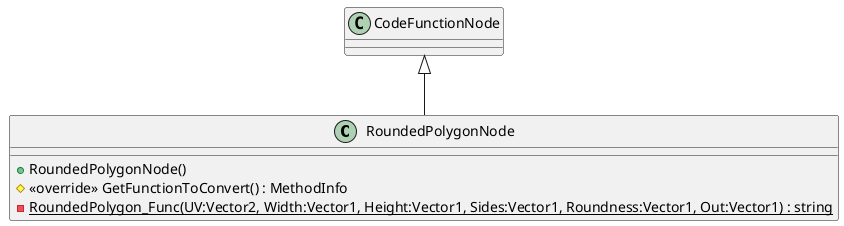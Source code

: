 @startuml
class RoundedPolygonNode {
    + RoundedPolygonNode()
    # <<override>> GetFunctionToConvert() : MethodInfo
    {static} - RoundedPolygon_Func(UV:Vector2, Width:Vector1, Height:Vector1, Sides:Vector1, Roundness:Vector1, Out:Vector1) : string
}
CodeFunctionNode <|-- RoundedPolygonNode
@enduml
